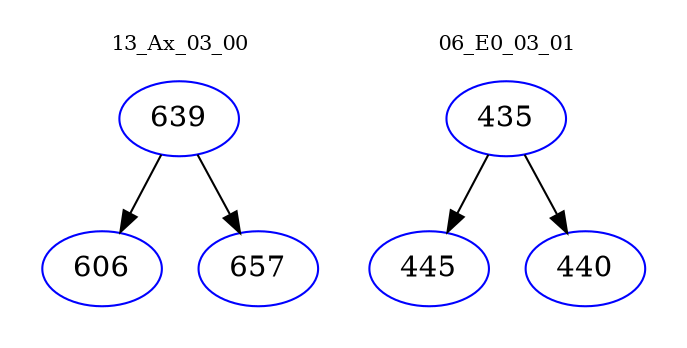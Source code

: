 digraph{
subgraph cluster_0 {
color = white
label = "13_Ax_03_00";
fontsize=10;
T0_639 [label="639", color="blue"]
T0_639 -> T0_606 [color="black"]
T0_606 [label="606", color="blue"]
T0_639 -> T0_657 [color="black"]
T0_657 [label="657", color="blue"]
}
subgraph cluster_1 {
color = white
label = "06_E0_03_01";
fontsize=10;
T1_435 [label="435", color="blue"]
T1_435 -> T1_445 [color="black"]
T1_445 [label="445", color="blue"]
T1_435 -> T1_440 [color="black"]
T1_440 [label="440", color="blue"]
}
}

